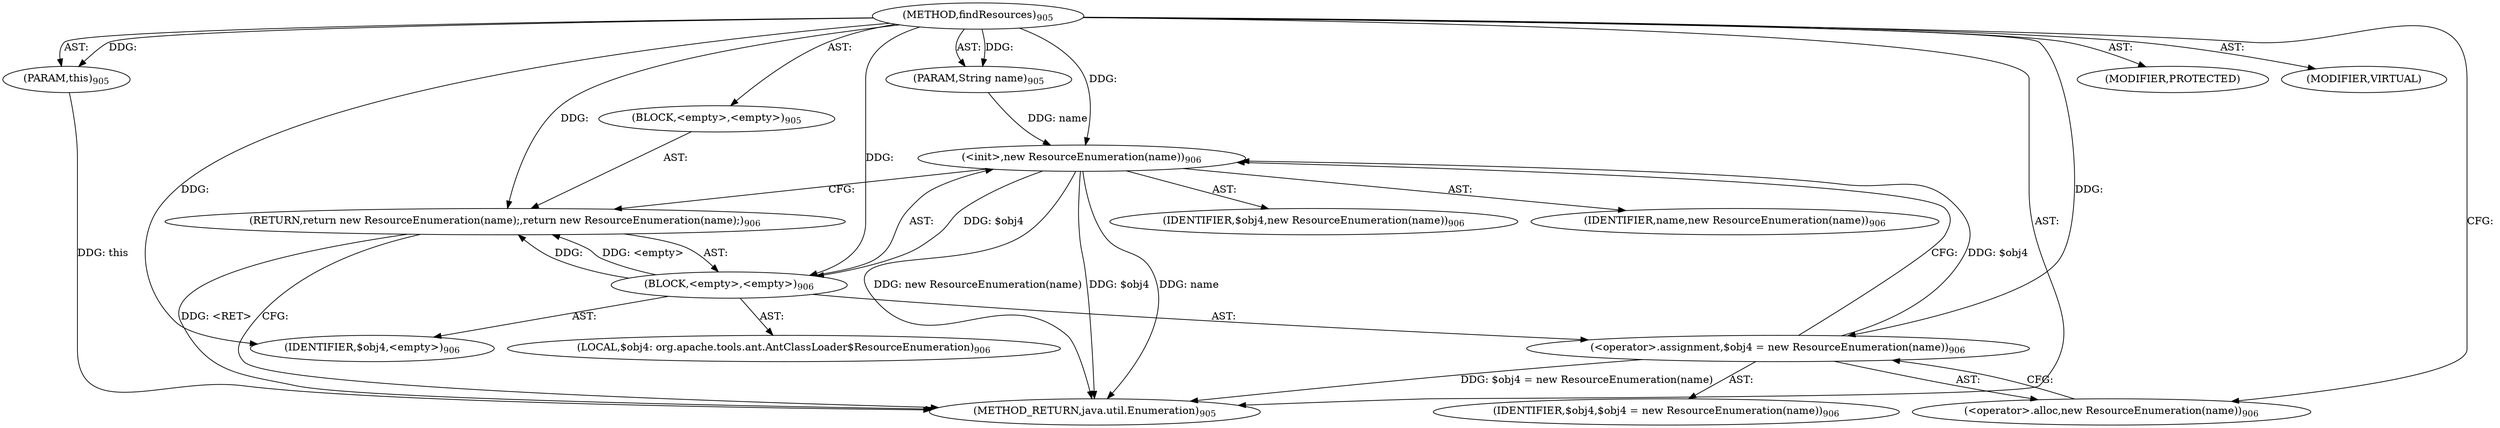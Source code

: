 digraph "findResources" {  
"111669149727" [label = <(METHOD,findResources)<SUB>905</SUB>> ]
"115964117065" [label = <(PARAM,this)<SUB>905</SUB>> ]
"115964117066" [label = <(PARAM,String name)<SUB>905</SUB>> ]
"25769803870" [label = <(BLOCK,&lt;empty&gt;,&lt;empty&gt;)<SUB>905</SUB>> ]
"146028888079" [label = <(RETURN,return new ResourceEnumeration(name);,return new ResourceEnumeration(name);)<SUB>906</SUB>> ]
"25769803871" [label = <(BLOCK,&lt;empty&gt;,&lt;empty&gt;)<SUB>906</SUB>> ]
"94489280546" [label = <(LOCAL,$obj4: org.apache.tools.ant.AntClassLoader$ResourceEnumeration)<SUB>906</SUB>> ]
"30064771502" [label = <(&lt;operator&gt;.assignment,$obj4 = new ResourceEnumeration(name))<SUB>906</SUB>> ]
"68719477116" [label = <(IDENTIFIER,$obj4,$obj4 = new ResourceEnumeration(name))<SUB>906</SUB>> ]
"30064771503" [label = <(&lt;operator&gt;.alloc,new ResourceEnumeration(name))<SUB>906</SUB>> ]
"30064771504" [label = <(&lt;init&gt;,new ResourceEnumeration(name))<SUB>906</SUB>> ]
"68719477117" [label = <(IDENTIFIER,$obj4,new ResourceEnumeration(name))<SUB>906</SUB>> ]
"68719477118" [label = <(IDENTIFIER,name,new ResourceEnumeration(name))<SUB>906</SUB>> ]
"68719477119" [label = <(IDENTIFIER,$obj4,&lt;empty&gt;)<SUB>906</SUB>> ]
"133143986259" [label = <(MODIFIER,PROTECTED)> ]
"133143986260" [label = <(MODIFIER,VIRTUAL)> ]
"128849018911" [label = <(METHOD_RETURN,java.util.Enumeration)<SUB>905</SUB>> ]
  "111669149727" -> "115964117065"  [ label = "AST: "] 
  "111669149727" -> "115964117066"  [ label = "AST: "] 
  "111669149727" -> "25769803870"  [ label = "AST: "] 
  "111669149727" -> "133143986259"  [ label = "AST: "] 
  "111669149727" -> "133143986260"  [ label = "AST: "] 
  "111669149727" -> "128849018911"  [ label = "AST: "] 
  "25769803870" -> "146028888079"  [ label = "AST: "] 
  "146028888079" -> "25769803871"  [ label = "AST: "] 
  "25769803871" -> "94489280546"  [ label = "AST: "] 
  "25769803871" -> "30064771502"  [ label = "AST: "] 
  "25769803871" -> "30064771504"  [ label = "AST: "] 
  "25769803871" -> "68719477119"  [ label = "AST: "] 
  "30064771502" -> "68719477116"  [ label = "AST: "] 
  "30064771502" -> "30064771503"  [ label = "AST: "] 
  "30064771504" -> "68719477117"  [ label = "AST: "] 
  "30064771504" -> "68719477118"  [ label = "AST: "] 
  "146028888079" -> "128849018911"  [ label = "CFG: "] 
  "30064771502" -> "30064771504"  [ label = "CFG: "] 
  "30064771504" -> "146028888079"  [ label = "CFG: "] 
  "30064771503" -> "30064771502"  [ label = "CFG: "] 
  "111669149727" -> "30064771503"  [ label = "CFG: "] 
  "146028888079" -> "128849018911"  [ label = "DDG: &lt;RET&gt;"] 
  "115964117065" -> "128849018911"  [ label = "DDG: this"] 
  "30064771502" -> "128849018911"  [ label = "DDG: $obj4 = new ResourceEnumeration(name)"] 
  "30064771504" -> "128849018911"  [ label = "DDG: $obj4"] 
  "30064771504" -> "128849018911"  [ label = "DDG: name"] 
  "30064771504" -> "128849018911"  [ label = "DDG: new ResourceEnumeration(name)"] 
  "111669149727" -> "115964117065"  [ label = "DDG: "] 
  "111669149727" -> "115964117066"  [ label = "DDG: "] 
  "25769803871" -> "146028888079"  [ label = "DDG: "] 
  "25769803871" -> "146028888079"  [ label = "DDG: &lt;empty&gt;"] 
  "111669149727" -> "146028888079"  [ label = "DDG: "] 
  "30064771504" -> "25769803871"  [ label = "DDG: $obj4"] 
  "111669149727" -> "25769803871"  [ label = "DDG: "] 
  "111669149727" -> "30064771502"  [ label = "DDG: "] 
  "111669149727" -> "68719477119"  [ label = "DDG: "] 
  "30064771502" -> "30064771504"  [ label = "DDG: $obj4"] 
  "111669149727" -> "30064771504"  [ label = "DDG: "] 
  "115964117066" -> "30064771504"  [ label = "DDG: name"] 
}
